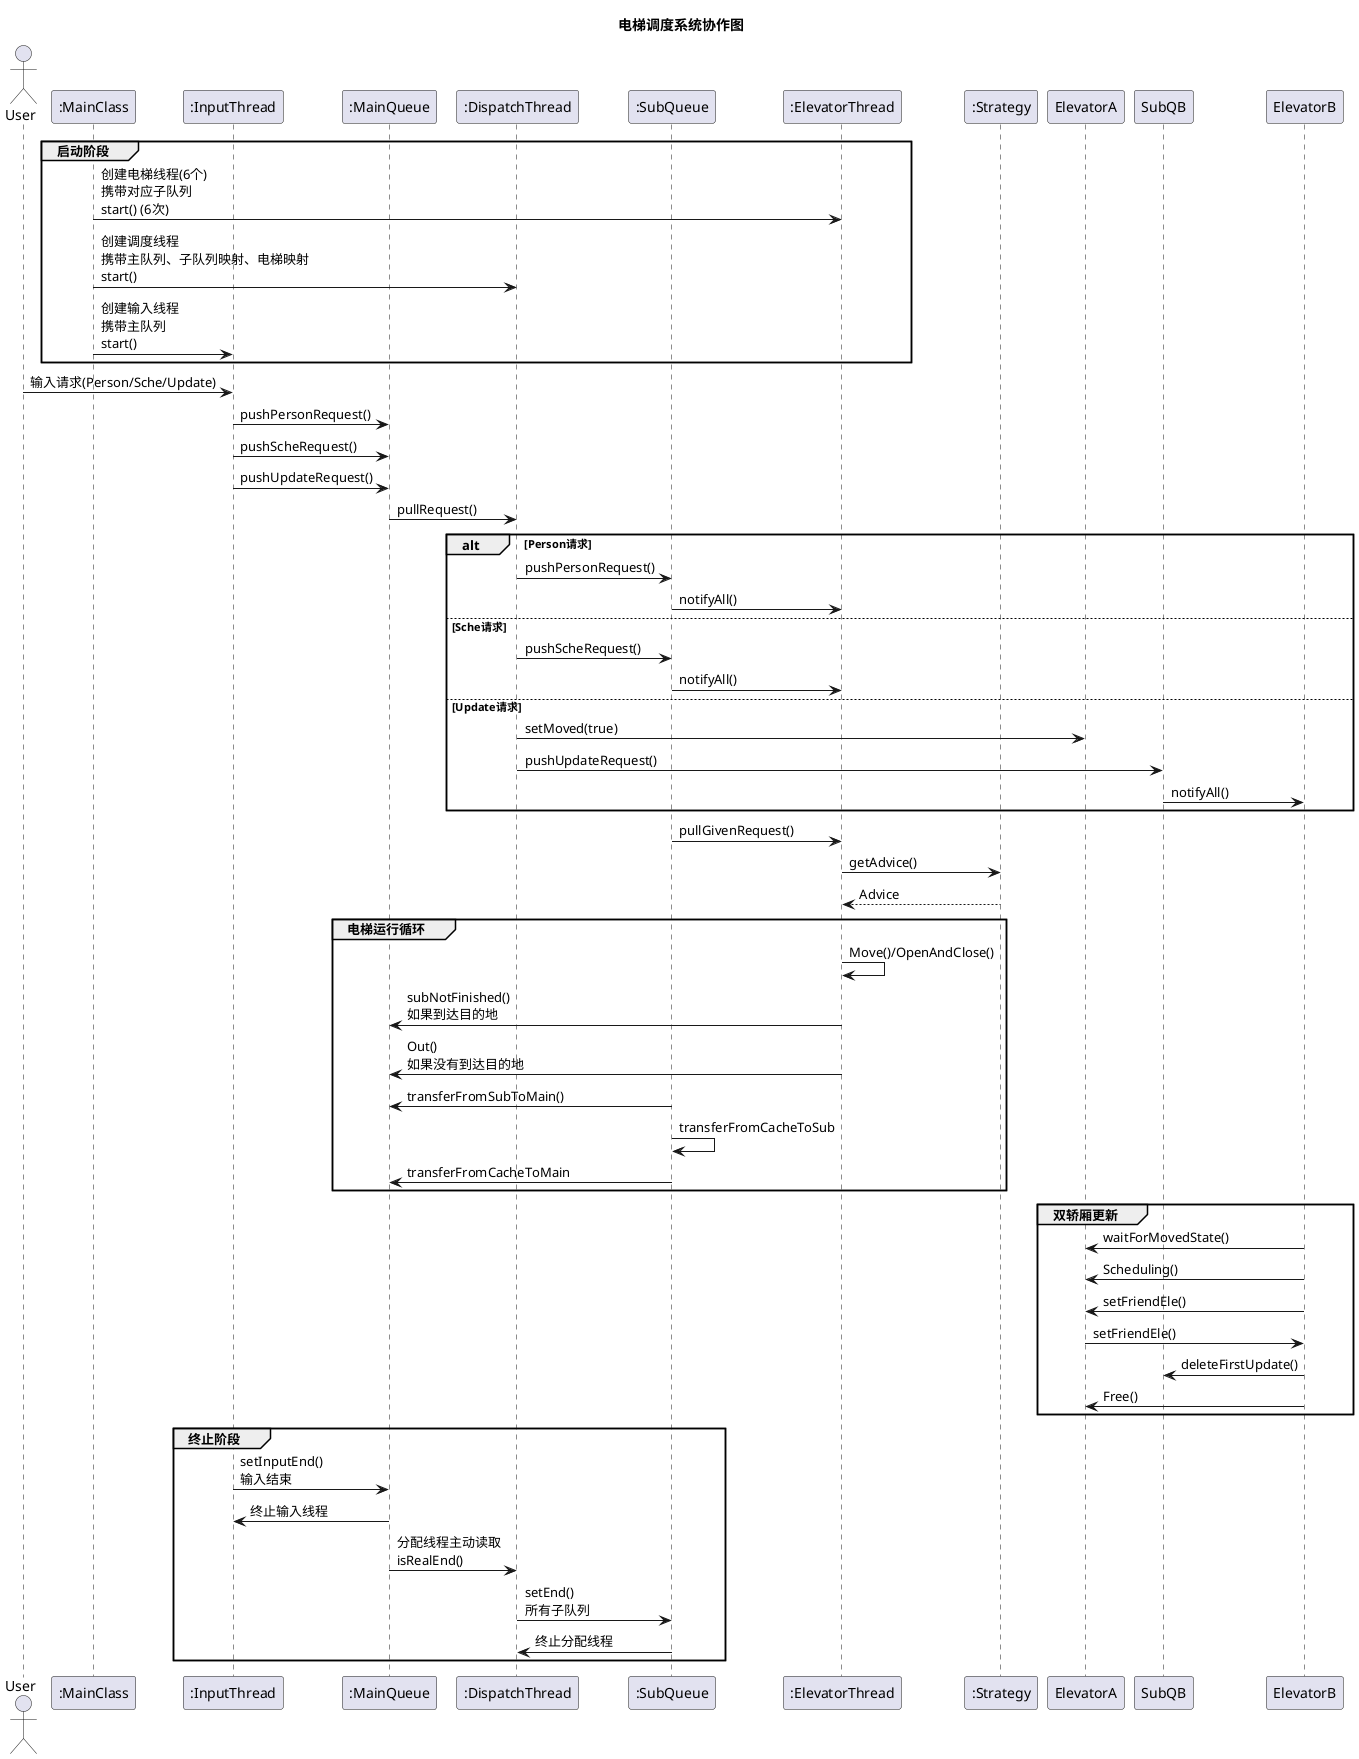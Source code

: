 @startuml
title 电梯调度系统协作图

actor User
participant ":MainClass" as Main
participant ":InputThread" as Input
participant ":MainQueue" as MainQ
participant ":DispatchThread" as Dispatch
participant ":SubQueue" as SubQ
participant ":ElevatorThread" as Elevator
participant ":Strategy" as Strategy

group 启动阶段
Main -> Elevator : 创建电梯线程(6个)\n携带对应子队列\nstart() (6次)
Main -> Dispatch : 创建调度线程\n携带主队列、子队列映射、电梯映射\nstart()
Main -> Input : 创建输入线程\n携带主队列\nstart()
end

User -> Input : 输入请求(Person/Sche/Update)
Input -> MainQ : pushPersonRequest()
Input -> MainQ : pushScheRequest()
Input -> MainQ : pushUpdateRequest()

MainQ -> Dispatch : pullRequest()

alt Person请求
    Dispatch -> SubQ : pushPersonRequest()
    SubQ -> Elevator : notifyAll()
else Sche请求
    Dispatch -> SubQ : pushScheRequest()
    SubQ -> Elevator : notifyAll()
else Update请求
    Dispatch -> ElevatorA : setMoved(true)
    Dispatch -> SubQB : pushUpdateRequest()
    SubQB -> ElevatorB : notifyAll()
end

SubQ -> Elevator : pullGivenRequest()

Elevator -> Strategy : getAdvice()
Strategy --> Elevator : Advice

group 电梯运行循环
    Elevator -> Elevator : Move()/OpenAndClose()
    Elevator -> MainQ : subNotFinished()\n如果到达目的地
    Elevator -> MainQ : Out()\n如果没有到达目的地
    SubQ -> MainQ : transferFromSubToMain()
    SubQ -> SubQ : transferFromCacheToSub
    SubQ -> MainQ : transferFromCacheToMain
end

group 双轿厢更新
    ElevatorB -> ElevatorA : waitForMovedState()
    ElevatorB -> ElevatorA : Scheduling()
    ElevatorB -> ElevatorA : setFriendEle()
    ElevatorA -> ElevatorB : setFriendEle()
    ElevatorB -> SubQB : deleteFirstUpdate()
    ElevatorB -> ElevatorA : Free()
end

group 终止阶段
Input -> MainQ : setInputEnd()\n输入结束
MainQ -> Input : 终止输入线程
MainQ -> Dispatch : 分配线程主动读取\nisRealEnd()
Dispatch -> SubQ : setEnd()\n所有子队列
SubQ -> Dispatch : 终止分配线程

end

@enduml